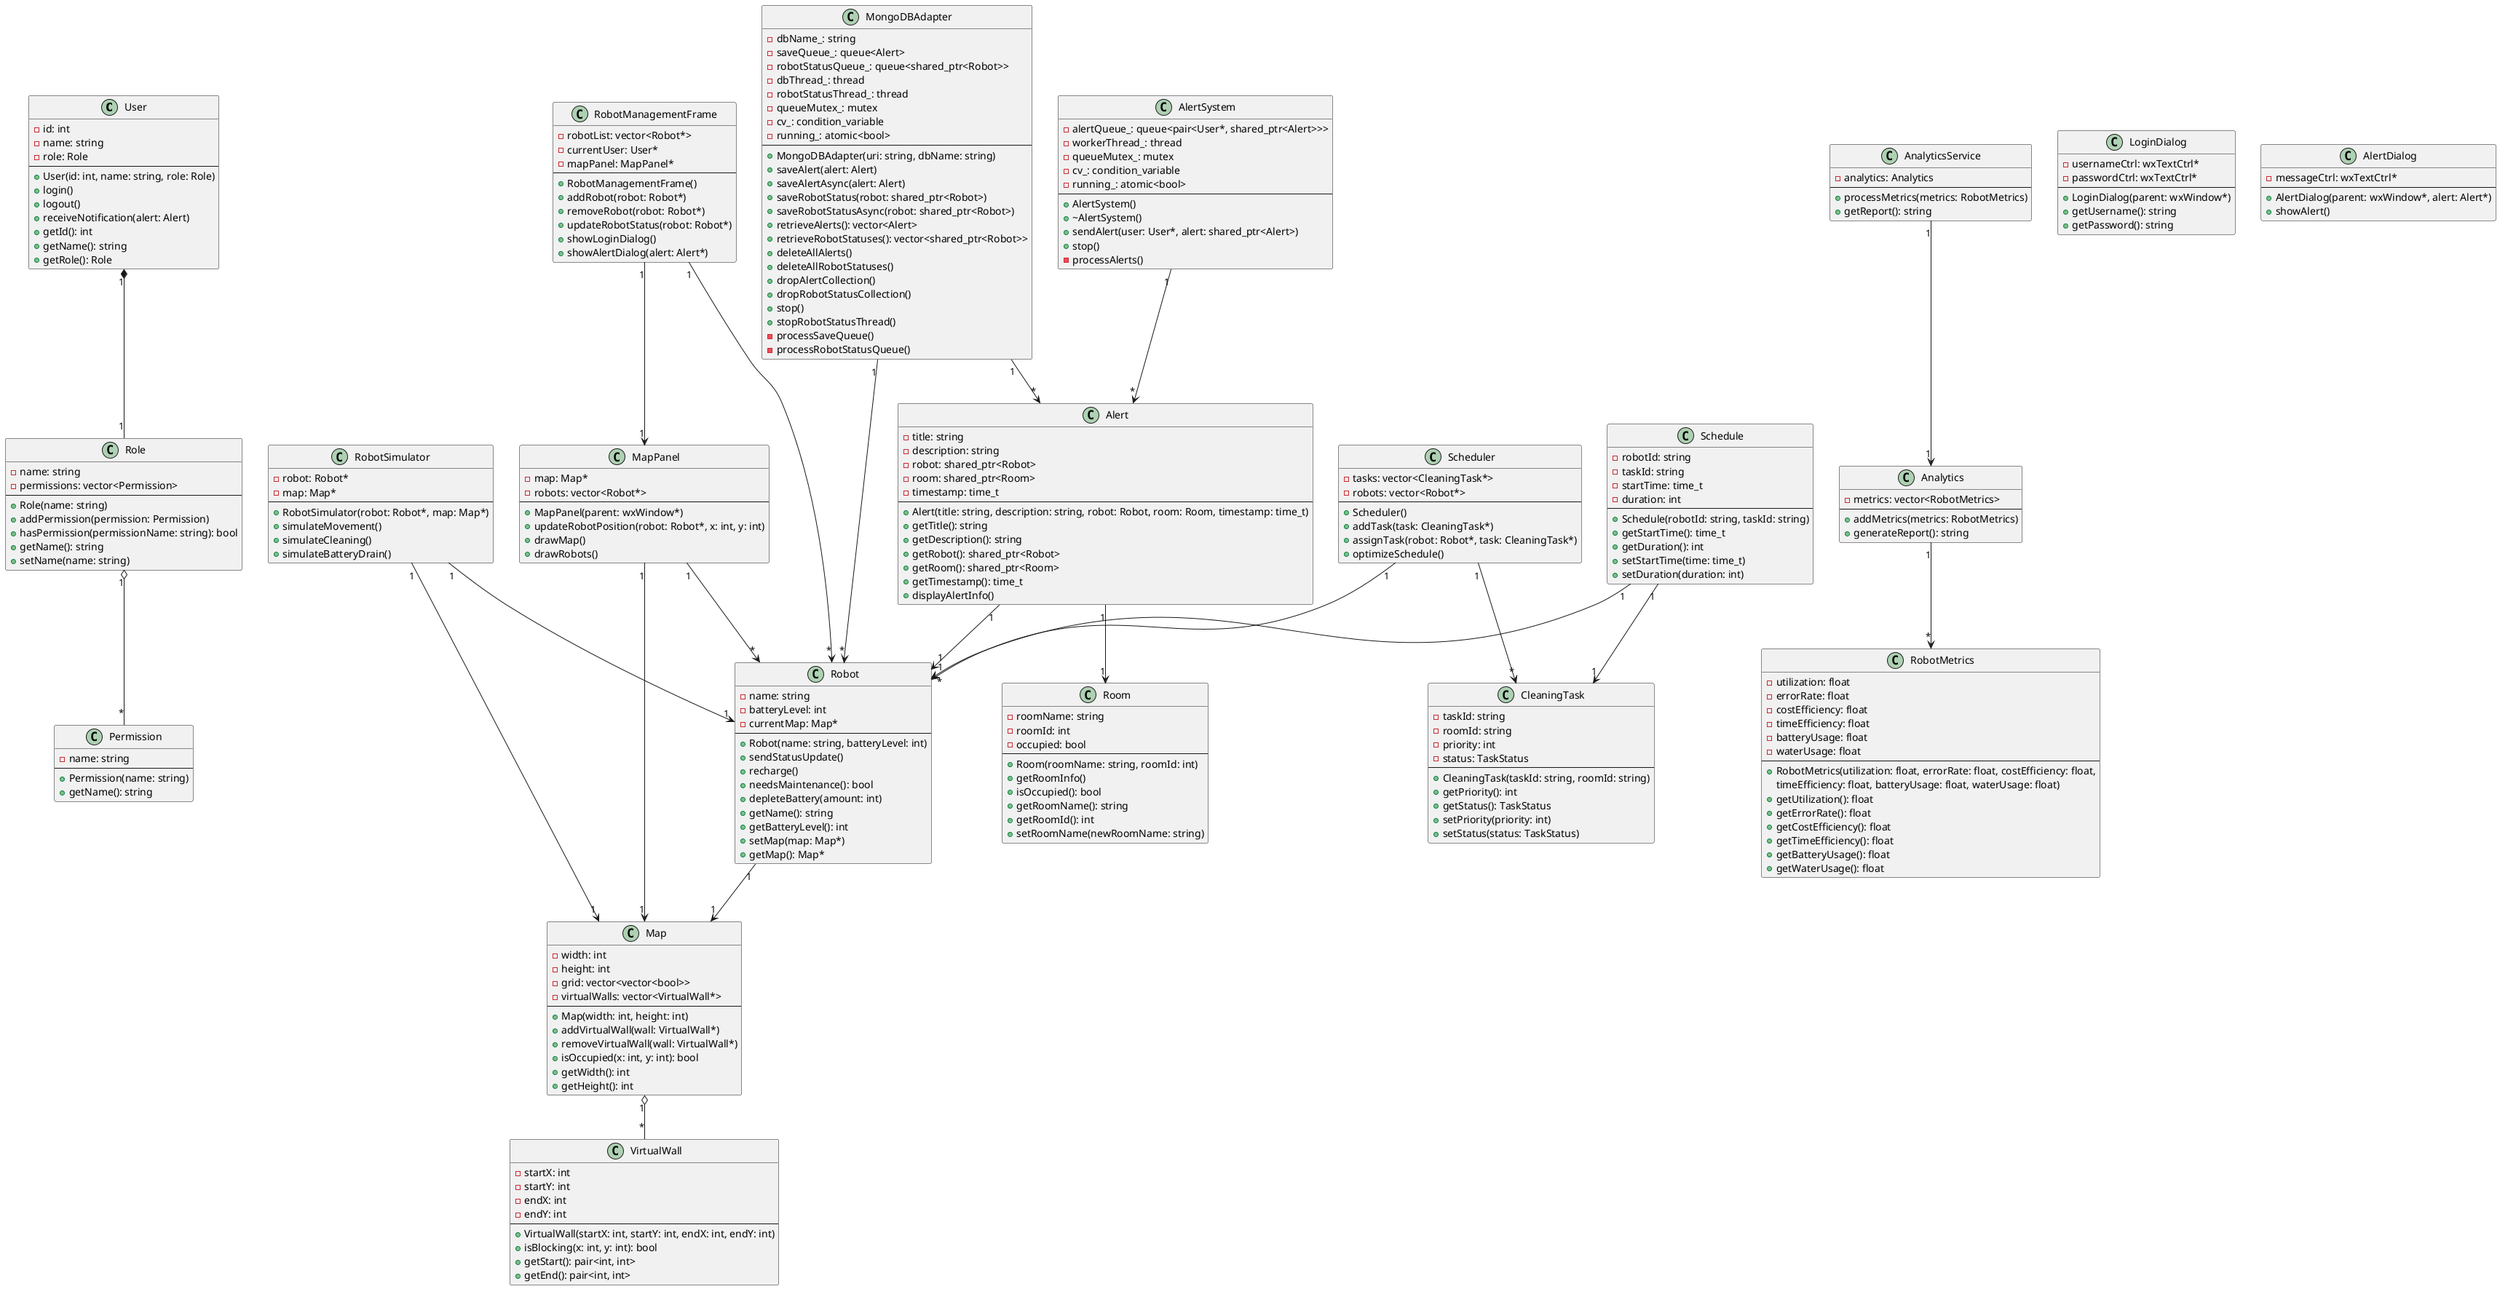 @startuml

' Core Classes
class User {
    - id: int
    - name: string
    - role: Role
    --
    + User(id: int, name: string, role: Role)
    + login()
    + logout()
    + receiveNotification(alert: Alert)
    + getId(): int
    + getName(): string
    + getRole(): Role
}

class Role {
    - name: string
    - permissions: vector<Permission>
    --
    + Role(name: string)
    + addPermission(permission: Permission)
    + hasPermission(permissionName: string): bool
    + getName(): string
    + setName(name: string)
}

class Permission {
    - name: string
    --
    + Permission(name: string)
    + getName(): string
}

' Alert System Classes
class Alert {
    - title: string
    - description: string
    - robot: shared_ptr<Robot>
    - room: shared_ptr<Room>
    - timestamp: time_t
    --
    + Alert(title: string, description: string, robot: Robot, room: Room, timestamp: time_t)
    + getTitle(): string
    + getDescription(): string
    + getRobot(): shared_ptr<Robot>
    + getRoom(): shared_ptr<Room>
    + getTimestamp(): time_t
    + displayAlertInfo()
}

class AlertSystem {
    - alertQueue_: queue<pair<User*, shared_ptr<Alert>>>
    - workerThread_: thread
    - queueMutex_: mutex
    - cv_: condition_variable
    - running_: atomic<bool>
    --
    + AlertSystem()
    + ~AlertSystem()
    + sendAlert(user: User*, alert: shared_ptr<Alert>)
    + stop()
    - processAlerts()
}

' Robot and Room Classes
class Robot {
    - name: string
    - batteryLevel: int
    - currentMap: Map*
    --
    + Robot(name: string, batteryLevel: int)
    + sendStatusUpdate()
    + recharge()
    + needsMaintenance(): bool
    + depleteBattery(amount: int)
    + getName(): string
    + getBatteryLevel(): int
    + setMap(map: Map*)
    + getMap(): Map*
}

class Room {
    - roomName: string
    - roomId: int
    - occupied: bool
    --
    + Room(roomName: string, roomId: int)
    + getRoomInfo()
    + isOccupied(): bool
    + getRoomName(): string
    + getRoomId(): int
    + setRoomName(newRoomName: string)
}

' Database Adapter
class MongoDBAdapter {
    - dbName_: string
    - saveQueue_: queue<Alert>
    - robotStatusQueue_: queue<shared_ptr<Robot>>
    - dbThread_: thread
    - robotStatusThread_: thread
    - queueMutex_: mutex
    - cv_: condition_variable
    - running_: atomic<bool>
    --
    + MongoDBAdapter(uri: string, dbName: string)
    + saveAlert(alert: Alert)
    + saveAlertAsync(alert: Alert)
    + saveRobotStatus(robot: shared_ptr<Robot>)
    + saveRobotStatusAsync(robot: shared_ptr<Robot>)
    + retrieveAlerts(): vector<Alert>
    + retrieveRobotStatuses(): vector<shared_ptr<Robot>>
    + deleteAllAlerts()
    + deleteAllRobotStatuses()
    + dropAlertCollection()
    + dropRobotStatusCollection()
    + stop()
    + stopRobotStatusThread()
    - processSaveQueue()
    - processRobotStatusQueue()
}

' Analytics Classes
class Analytics {
    - metrics: vector<RobotMetrics>
    --
    + addMetrics(metrics: RobotMetrics)
    + generateReport(): string
}

class AnalyticsService {
    - analytics: Analytics
    --
    + processMetrics(metrics: RobotMetrics)
    + getReport(): string
}

class RobotMetrics {
    - utilization: float
    - errorRate: float
    - costEfficiency: float
    - timeEfficiency: float
    - batteryUsage: float
    - waterUsage: float
    --
    + RobotMetrics(utilization: float, errorRate: float, costEfficiency: float,
                  timeEfficiency: float, batteryUsage: float, waterUsage: float)
    + getUtilization(): float
    + getErrorRate(): float
    + getCostEfficiency(): float
    + getTimeEfficiency(): float
    + getBatteryUsage(): float
    + getWaterUsage(): float
}

' UI Classes
class RobotManagementFrame {
    - robotList: vector<Robot*>
    - currentUser: User*
    - mapPanel: MapPanel*
    --
    + RobotManagementFrame()
    + addRobot(robot: Robot*)
    + removeRobot(robot: Robot*)
    + updateRobotStatus(robot: Robot*)
    + showLoginDialog()
    + showAlertDialog(alert: Alert*)
}

class MapPanel {
    - map: Map*
    - robots: vector<Robot*>
    --
    + MapPanel(parent: wxWindow*)
    + updateRobotPosition(robot: Robot*, x: int, y: int)
    + drawMap()
    + drawRobots()
}

class LoginDialog {
    - usernameCtrl: wxTextCtrl*
    - passwordCtrl: wxTextCtrl*
    --
    + LoginDialog(parent: wxWindow*)
    + getUsername(): string
    + getPassword(): string
}

class AlertDialog {
    - messageCtrl: wxTextCtrl*
    --
    + AlertDialog(parent: wxWindow*, alert: Alert*)
    + showAlert()
}

' Map and Navigation Classes
class Map {
    - width: int
    - height: int
    - grid: vector<vector<bool>>
    - virtualWalls: vector<VirtualWall*>
    --
    + Map(width: int, height: int)
    + addVirtualWall(wall: VirtualWall*)
    + removeVirtualWall(wall: VirtualWall*)
    + isOccupied(x: int, y: int): bool
    + getWidth(): int
    + getHeight(): int
}

class VirtualWall {
    - startX: int
    - startY: int
    - endX: int
    - endY: int
    --
    + VirtualWall(startX: int, startY: int, endX: int, endY: int)
    + isBlocking(x: int, y: int): bool
    + getStart(): pair<int, int>
    + getEnd(): pair<int, int>
}

' Task Management Classes
class Scheduler {
    - tasks: vector<CleaningTask*>
    - robots: vector<Robot*>
    --
    + Scheduler()
    + addTask(task: CleaningTask*)
    + assignTask(robot: Robot*, task: CleaningTask*)
    + optimizeSchedule()
}

class Schedule {
    - robotId: string
    - taskId: string
    - startTime: time_t
    - duration: int
    --
    + Schedule(robotId: string, taskId: string)
    + getStartTime(): time_t
    + getDuration(): int
    + setStartTime(time: time_t)
    + setDuration(duration: int)
}

class CleaningTask {
    - taskId: string
    - roomId: string
    - priority: int
    - status: TaskStatus
    --
    + CleaningTask(taskId: string, roomId: string)
    + getPriority(): int
    + getStatus(): TaskStatus
    + setPriority(priority: int)
    + setStatus(status: TaskStatus)
}

class RobotSimulator {
    - robot: Robot*
    - map: Map*
    --
    + RobotSimulator(robot: Robot*, map: Map*)
    + simulateMovement()
    + simulateCleaning()
    + simulateBatteryDrain()
}

' Relationships
User "1" *-- "1" Role
Role "1" o-- "*" Permission
Alert "1" --> "1" Robot
Alert "1" --> "1" Room
AlertSystem "1" --> "*" Alert
MongoDBAdapter "1" --> "*" Alert
MongoDBAdapter "1" --> "*" Robot
Analytics "1" --> "*" RobotMetrics
AnalyticsService "1" --> "1" Analytics

Robot "1" --> "1" Map
Map "1" o-- "*" VirtualWall
RobotManagementFrame "1" --> "1" MapPanel
RobotManagementFrame "1" --> "*" Robot
MapPanel "1" --> "1" Map
MapPanel "1" --> "*" Robot

Scheduler "1" --> "*" CleaningTask
Scheduler "1" --> "*" Robot
Schedule "1" --> "1" Robot
Schedule "1" --> "1" CleaningTask
RobotSimulator "1" --> "1" Robot
RobotSimulator "1" --> "1" Map

@enduml